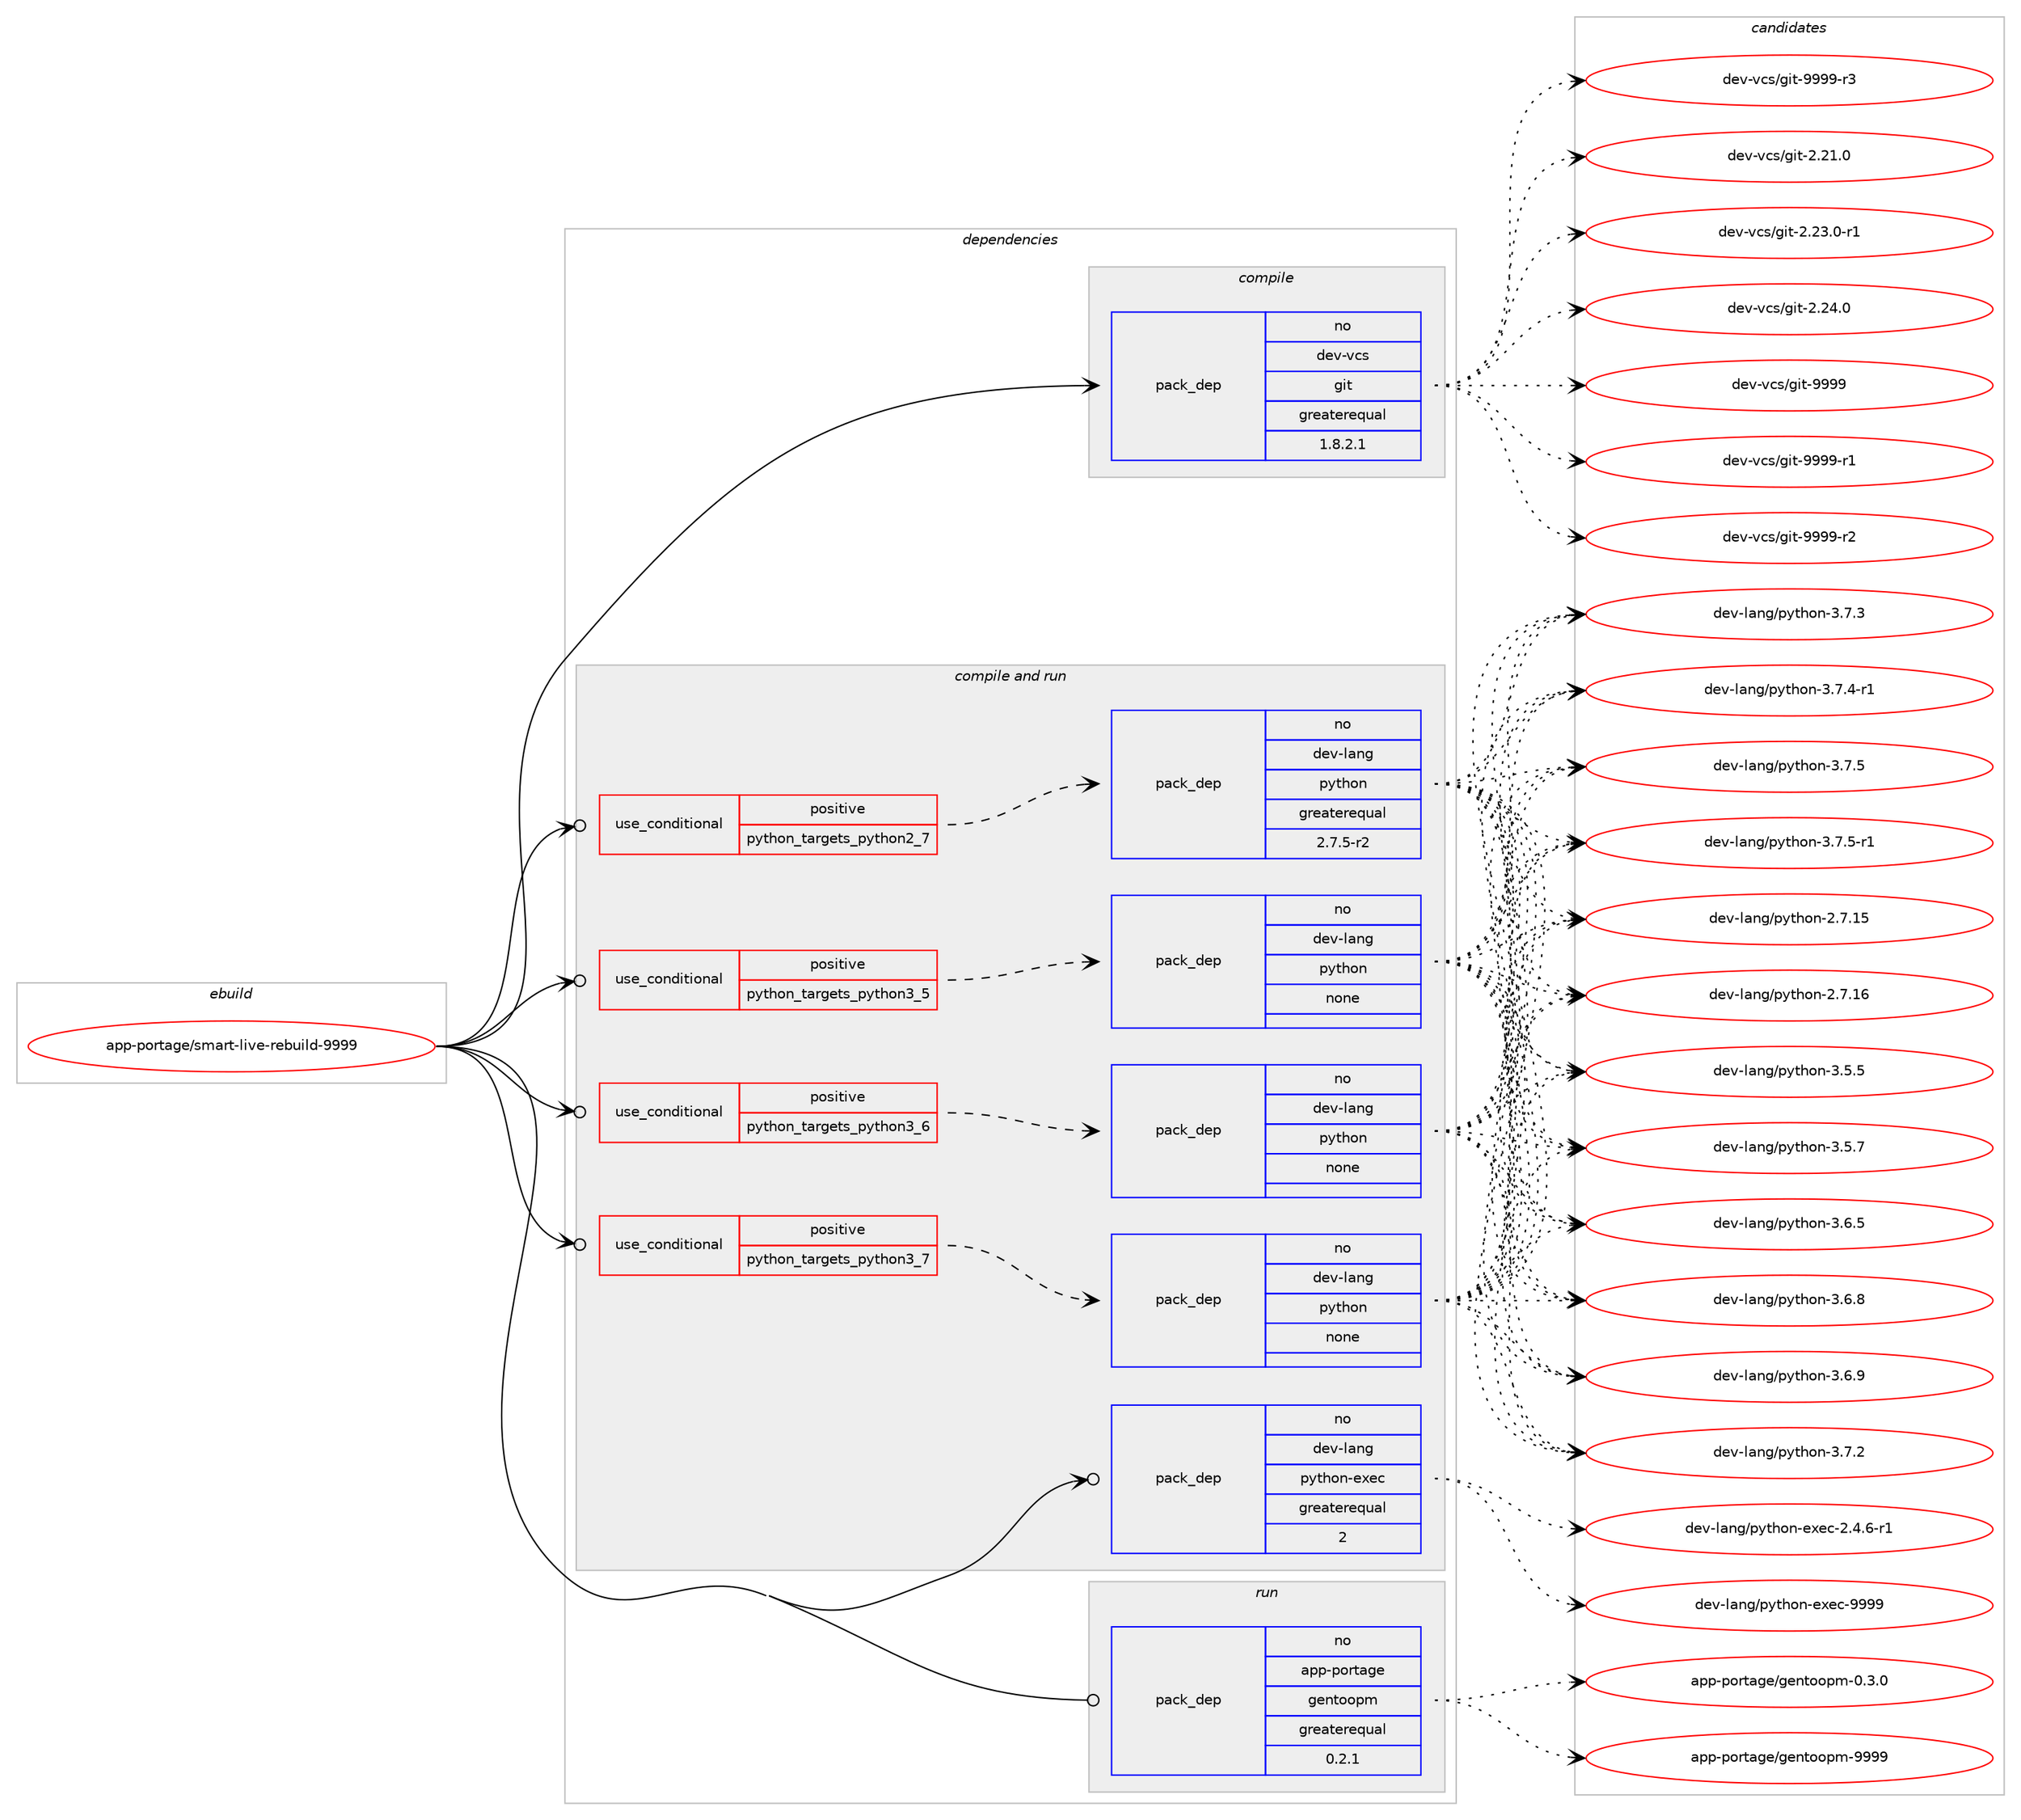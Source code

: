 digraph prolog {

# *************
# Graph options
# *************

newrank=true;
concentrate=true;
compound=true;
graph [rankdir=LR,fontname=Helvetica,fontsize=10,ranksep=1.5];#, ranksep=2.5, nodesep=0.2];
edge  [arrowhead=vee];
node  [fontname=Helvetica,fontsize=10];

# **********
# The ebuild
# **********

subgraph cluster_leftcol {
color=gray;
rank=same;
label=<<i>ebuild</i>>;
id [label="app-portage/smart-live-rebuild-9999", color=red, width=4, href="../app-portage/smart-live-rebuild-9999.svg"];
}

# ****************
# The dependencies
# ****************

subgraph cluster_midcol {
color=gray;
label=<<i>dependencies</i>>;
subgraph cluster_compile {
fillcolor="#eeeeee";
style=filled;
label=<<i>compile</i>>;
subgraph pack376645 {
dependency506758 [label=<<TABLE BORDER="0" CELLBORDER="1" CELLSPACING="0" CELLPADDING="4" WIDTH="220"><TR><TD ROWSPAN="6" CELLPADDING="30">pack_dep</TD></TR><TR><TD WIDTH="110">no</TD></TR><TR><TD>dev-vcs</TD></TR><TR><TD>git</TD></TR><TR><TD>greaterequal</TD></TR><TR><TD>1.8.2.1</TD></TR></TABLE>>, shape=none, color=blue];
}
id:e -> dependency506758:w [weight=20,style="solid",arrowhead="vee"];
}
subgraph cluster_compileandrun {
fillcolor="#eeeeee";
style=filled;
label=<<i>compile and run</i>>;
subgraph cond120958 {
dependency506759 [label=<<TABLE BORDER="0" CELLBORDER="1" CELLSPACING="0" CELLPADDING="4"><TR><TD ROWSPAN="3" CELLPADDING="10">use_conditional</TD></TR><TR><TD>positive</TD></TR><TR><TD>python_targets_python2_7</TD></TR></TABLE>>, shape=none, color=red];
subgraph pack376646 {
dependency506760 [label=<<TABLE BORDER="0" CELLBORDER="1" CELLSPACING="0" CELLPADDING="4" WIDTH="220"><TR><TD ROWSPAN="6" CELLPADDING="30">pack_dep</TD></TR><TR><TD WIDTH="110">no</TD></TR><TR><TD>dev-lang</TD></TR><TR><TD>python</TD></TR><TR><TD>greaterequal</TD></TR><TR><TD>2.7.5-r2</TD></TR></TABLE>>, shape=none, color=blue];
}
dependency506759:e -> dependency506760:w [weight=20,style="dashed",arrowhead="vee"];
}
id:e -> dependency506759:w [weight=20,style="solid",arrowhead="odotvee"];
subgraph cond120959 {
dependency506761 [label=<<TABLE BORDER="0" CELLBORDER="1" CELLSPACING="0" CELLPADDING="4"><TR><TD ROWSPAN="3" CELLPADDING="10">use_conditional</TD></TR><TR><TD>positive</TD></TR><TR><TD>python_targets_python3_5</TD></TR></TABLE>>, shape=none, color=red];
subgraph pack376647 {
dependency506762 [label=<<TABLE BORDER="0" CELLBORDER="1" CELLSPACING="0" CELLPADDING="4" WIDTH="220"><TR><TD ROWSPAN="6" CELLPADDING="30">pack_dep</TD></TR><TR><TD WIDTH="110">no</TD></TR><TR><TD>dev-lang</TD></TR><TR><TD>python</TD></TR><TR><TD>none</TD></TR><TR><TD></TD></TR></TABLE>>, shape=none, color=blue];
}
dependency506761:e -> dependency506762:w [weight=20,style="dashed",arrowhead="vee"];
}
id:e -> dependency506761:w [weight=20,style="solid",arrowhead="odotvee"];
subgraph cond120960 {
dependency506763 [label=<<TABLE BORDER="0" CELLBORDER="1" CELLSPACING="0" CELLPADDING="4"><TR><TD ROWSPAN="3" CELLPADDING="10">use_conditional</TD></TR><TR><TD>positive</TD></TR><TR><TD>python_targets_python3_6</TD></TR></TABLE>>, shape=none, color=red];
subgraph pack376648 {
dependency506764 [label=<<TABLE BORDER="0" CELLBORDER="1" CELLSPACING="0" CELLPADDING="4" WIDTH="220"><TR><TD ROWSPAN="6" CELLPADDING="30">pack_dep</TD></TR><TR><TD WIDTH="110">no</TD></TR><TR><TD>dev-lang</TD></TR><TR><TD>python</TD></TR><TR><TD>none</TD></TR><TR><TD></TD></TR></TABLE>>, shape=none, color=blue];
}
dependency506763:e -> dependency506764:w [weight=20,style="dashed",arrowhead="vee"];
}
id:e -> dependency506763:w [weight=20,style="solid",arrowhead="odotvee"];
subgraph cond120961 {
dependency506765 [label=<<TABLE BORDER="0" CELLBORDER="1" CELLSPACING="0" CELLPADDING="4"><TR><TD ROWSPAN="3" CELLPADDING="10">use_conditional</TD></TR><TR><TD>positive</TD></TR><TR><TD>python_targets_python3_7</TD></TR></TABLE>>, shape=none, color=red];
subgraph pack376649 {
dependency506766 [label=<<TABLE BORDER="0" CELLBORDER="1" CELLSPACING="0" CELLPADDING="4" WIDTH="220"><TR><TD ROWSPAN="6" CELLPADDING="30">pack_dep</TD></TR><TR><TD WIDTH="110">no</TD></TR><TR><TD>dev-lang</TD></TR><TR><TD>python</TD></TR><TR><TD>none</TD></TR><TR><TD></TD></TR></TABLE>>, shape=none, color=blue];
}
dependency506765:e -> dependency506766:w [weight=20,style="dashed",arrowhead="vee"];
}
id:e -> dependency506765:w [weight=20,style="solid",arrowhead="odotvee"];
subgraph pack376650 {
dependency506767 [label=<<TABLE BORDER="0" CELLBORDER="1" CELLSPACING="0" CELLPADDING="4" WIDTH="220"><TR><TD ROWSPAN="6" CELLPADDING="30">pack_dep</TD></TR><TR><TD WIDTH="110">no</TD></TR><TR><TD>dev-lang</TD></TR><TR><TD>python-exec</TD></TR><TR><TD>greaterequal</TD></TR><TR><TD>2</TD></TR></TABLE>>, shape=none, color=blue];
}
id:e -> dependency506767:w [weight=20,style="solid",arrowhead="odotvee"];
}
subgraph cluster_run {
fillcolor="#eeeeee";
style=filled;
label=<<i>run</i>>;
subgraph pack376651 {
dependency506768 [label=<<TABLE BORDER="0" CELLBORDER="1" CELLSPACING="0" CELLPADDING="4" WIDTH="220"><TR><TD ROWSPAN="6" CELLPADDING="30">pack_dep</TD></TR><TR><TD WIDTH="110">no</TD></TR><TR><TD>app-portage</TD></TR><TR><TD>gentoopm</TD></TR><TR><TD>greaterequal</TD></TR><TR><TD>0.2.1</TD></TR></TABLE>>, shape=none, color=blue];
}
id:e -> dependency506768:w [weight=20,style="solid",arrowhead="odot"];
}
}

# **************
# The candidates
# **************

subgraph cluster_choices {
rank=same;
color=gray;
label=<<i>candidates</i>>;

subgraph choice376645 {
color=black;
nodesep=1;
choice10010111845118991154710310511645504650494648 [label="dev-vcs/git-2.21.0", color=red, width=4,href="../dev-vcs/git-2.21.0.svg"];
choice100101118451189911547103105116455046505146484511449 [label="dev-vcs/git-2.23.0-r1", color=red, width=4,href="../dev-vcs/git-2.23.0-r1.svg"];
choice10010111845118991154710310511645504650524648 [label="dev-vcs/git-2.24.0", color=red, width=4,href="../dev-vcs/git-2.24.0.svg"];
choice1001011184511899115471031051164557575757 [label="dev-vcs/git-9999", color=red, width=4,href="../dev-vcs/git-9999.svg"];
choice10010111845118991154710310511645575757574511449 [label="dev-vcs/git-9999-r1", color=red, width=4,href="../dev-vcs/git-9999-r1.svg"];
choice10010111845118991154710310511645575757574511450 [label="dev-vcs/git-9999-r2", color=red, width=4,href="../dev-vcs/git-9999-r2.svg"];
choice10010111845118991154710310511645575757574511451 [label="dev-vcs/git-9999-r3", color=red, width=4,href="../dev-vcs/git-9999-r3.svg"];
dependency506758:e -> choice10010111845118991154710310511645504650494648:w [style=dotted,weight="100"];
dependency506758:e -> choice100101118451189911547103105116455046505146484511449:w [style=dotted,weight="100"];
dependency506758:e -> choice10010111845118991154710310511645504650524648:w [style=dotted,weight="100"];
dependency506758:e -> choice1001011184511899115471031051164557575757:w [style=dotted,weight="100"];
dependency506758:e -> choice10010111845118991154710310511645575757574511449:w [style=dotted,weight="100"];
dependency506758:e -> choice10010111845118991154710310511645575757574511450:w [style=dotted,weight="100"];
dependency506758:e -> choice10010111845118991154710310511645575757574511451:w [style=dotted,weight="100"];
}
subgraph choice376646 {
color=black;
nodesep=1;
choice10010111845108971101034711212111610411111045504655464953 [label="dev-lang/python-2.7.15", color=red, width=4,href="../dev-lang/python-2.7.15.svg"];
choice10010111845108971101034711212111610411111045504655464954 [label="dev-lang/python-2.7.16", color=red, width=4,href="../dev-lang/python-2.7.16.svg"];
choice100101118451089711010347112121116104111110455146534653 [label="dev-lang/python-3.5.5", color=red, width=4,href="../dev-lang/python-3.5.5.svg"];
choice100101118451089711010347112121116104111110455146534655 [label="dev-lang/python-3.5.7", color=red, width=4,href="../dev-lang/python-3.5.7.svg"];
choice100101118451089711010347112121116104111110455146544653 [label="dev-lang/python-3.6.5", color=red, width=4,href="../dev-lang/python-3.6.5.svg"];
choice100101118451089711010347112121116104111110455146544656 [label="dev-lang/python-3.6.8", color=red, width=4,href="../dev-lang/python-3.6.8.svg"];
choice100101118451089711010347112121116104111110455146544657 [label="dev-lang/python-3.6.9", color=red, width=4,href="../dev-lang/python-3.6.9.svg"];
choice100101118451089711010347112121116104111110455146554650 [label="dev-lang/python-3.7.2", color=red, width=4,href="../dev-lang/python-3.7.2.svg"];
choice100101118451089711010347112121116104111110455146554651 [label="dev-lang/python-3.7.3", color=red, width=4,href="../dev-lang/python-3.7.3.svg"];
choice1001011184510897110103471121211161041111104551465546524511449 [label="dev-lang/python-3.7.4-r1", color=red, width=4,href="../dev-lang/python-3.7.4-r1.svg"];
choice100101118451089711010347112121116104111110455146554653 [label="dev-lang/python-3.7.5", color=red, width=4,href="../dev-lang/python-3.7.5.svg"];
choice1001011184510897110103471121211161041111104551465546534511449 [label="dev-lang/python-3.7.5-r1", color=red, width=4,href="../dev-lang/python-3.7.5-r1.svg"];
dependency506760:e -> choice10010111845108971101034711212111610411111045504655464953:w [style=dotted,weight="100"];
dependency506760:e -> choice10010111845108971101034711212111610411111045504655464954:w [style=dotted,weight="100"];
dependency506760:e -> choice100101118451089711010347112121116104111110455146534653:w [style=dotted,weight="100"];
dependency506760:e -> choice100101118451089711010347112121116104111110455146534655:w [style=dotted,weight="100"];
dependency506760:e -> choice100101118451089711010347112121116104111110455146544653:w [style=dotted,weight="100"];
dependency506760:e -> choice100101118451089711010347112121116104111110455146544656:w [style=dotted,weight="100"];
dependency506760:e -> choice100101118451089711010347112121116104111110455146544657:w [style=dotted,weight="100"];
dependency506760:e -> choice100101118451089711010347112121116104111110455146554650:w [style=dotted,weight="100"];
dependency506760:e -> choice100101118451089711010347112121116104111110455146554651:w [style=dotted,weight="100"];
dependency506760:e -> choice1001011184510897110103471121211161041111104551465546524511449:w [style=dotted,weight="100"];
dependency506760:e -> choice100101118451089711010347112121116104111110455146554653:w [style=dotted,weight="100"];
dependency506760:e -> choice1001011184510897110103471121211161041111104551465546534511449:w [style=dotted,weight="100"];
}
subgraph choice376647 {
color=black;
nodesep=1;
choice10010111845108971101034711212111610411111045504655464953 [label="dev-lang/python-2.7.15", color=red, width=4,href="../dev-lang/python-2.7.15.svg"];
choice10010111845108971101034711212111610411111045504655464954 [label="dev-lang/python-2.7.16", color=red, width=4,href="../dev-lang/python-2.7.16.svg"];
choice100101118451089711010347112121116104111110455146534653 [label="dev-lang/python-3.5.5", color=red, width=4,href="../dev-lang/python-3.5.5.svg"];
choice100101118451089711010347112121116104111110455146534655 [label="dev-lang/python-3.5.7", color=red, width=4,href="../dev-lang/python-3.5.7.svg"];
choice100101118451089711010347112121116104111110455146544653 [label="dev-lang/python-3.6.5", color=red, width=4,href="../dev-lang/python-3.6.5.svg"];
choice100101118451089711010347112121116104111110455146544656 [label="dev-lang/python-3.6.8", color=red, width=4,href="../dev-lang/python-3.6.8.svg"];
choice100101118451089711010347112121116104111110455146544657 [label="dev-lang/python-3.6.9", color=red, width=4,href="../dev-lang/python-3.6.9.svg"];
choice100101118451089711010347112121116104111110455146554650 [label="dev-lang/python-3.7.2", color=red, width=4,href="../dev-lang/python-3.7.2.svg"];
choice100101118451089711010347112121116104111110455146554651 [label="dev-lang/python-3.7.3", color=red, width=4,href="../dev-lang/python-3.7.3.svg"];
choice1001011184510897110103471121211161041111104551465546524511449 [label="dev-lang/python-3.7.4-r1", color=red, width=4,href="../dev-lang/python-3.7.4-r1.svg"];
choice100101118451089711010347112121116104111110455146554653 [label="dev-lang/python-3.7.5", color=red, width=4,href="../dev-lang/python-3.7.5.svg"];
choice1001011184510897110103471121211161041111104551465546534511449 [label="dev-lang/python-3.7.5-r1", color=red, width=4,href="../dev-lang/python-3.7.5-r1.svg"];
dependency506762:e -> choice10010111845108971101034711212111610411111045504655464953:w [style=dotted,weight="100"];
dependency506762:e -> choice10010111845108971101034711212111610411111045504655464954:w [style=dotted,weight="100"];
dependency506762:e -> choice100101118451089711010347112121116104111110455146534653:w [style=dotted,weight="100"];
dependency506762:e -> choice100101118451089711010347112121116104111110455146534655:w [style=dotted,weight="100"];
dependency506762:e -> choice100101118451089711010347112121116104111110455146544653:w [style=dotted,weight="100"];
dependency506762:e -> choice100101118451089711010347112121116104111110455146544656:w [style=dotted,weight="100"];
dependency506762:e -> choice100101118451089711010347112121116104111110455146544657:w [style=dotted,weight="100"];
dependency506762:e -> choice100101118451089711010347112121116104111110455146554650:w [style=dotted,weight="100"];
dependency506762:e -> choice100101118451089711010347112121116104111110455146554651:w [style=dotted,weight="100"];
dependency506762:e -> choice1001011184510897110103471121211161041111104551465546524511449:w [style=dotted,weight="100"];
dependency506762:e -> choice100101118451089711010347112121116104111110455146554653:w [style=dotted,weight="100"];
dependency506762:e -> choice1001011184510897110103471121211161041111104551465546534511449:w [style=dotted,weight="100"];
}
subgraph choice376648 {
color=black;
nodesep=1;
choice10010111845108971101034711212111610411111045504655464953 [label="dev-lang/python-2.7.15", color=red, width=4,href="../dev-lang/python-2.7.15.svg"];
choice10010111845108971101034711212111610411111045504655464954 [label="dev-lang/python-2.7.16", color=red, width=4,href="../dev-lang/python-2.7.16.svg"];
choice100101118451089711010347112121116104111110455146534653 [label="dev-lang/python-3.5.5", color=red, width=4,href="../dev-lang/python-3.5.5.svg"];
choice100101118451089711010347112121116104111110455146534655 [label="dev-lang/python-3.5.7", color=red, width=4,href="../dev-lang/python-3.5.7.svg"];
choice100101118451089711010347112121116104111110455146544653 [label="dev-lang/python-3.6.5", color=red, width=4,href="../dev-lang/python-3.6.5.svg"];
choice100101118451089711010347112121116104111110455146544656 [label="dev-lang/python-3.6.8", color=red, width=4,href="../dev-lang/python-3.6.8.svg"];
choice100101118451089711010347112121116104111110455146544657 [label="dev-lang/python-3.6.9", color=red, width=4,href="../dev-lang/python-3.6.9.svg"];
choice100101118451089711010347112121116104111110455146554650 [label="dev-lang/python-3.7.2", color=red, width=4,href="../dev-lang/python-3.7.2.svg"];
choice100101118451089711010347112121116104111110455146554651 [label="dev-lang/python-3.7.3", color=red, width=4,href="../dev-lang/python-3.7.3.svg"];
choice1001011184510897110103471121211161041111104551465546524511449 [label="dev-lang/python-3.7.4-r1", color=red, width=4,href="../dev-lang/python-3.7.4-r1.svg"];
choice100101118451089711010347112121116104111110455146554653 [label="dev-lang/python-3.7.5", color=red, width=4,href="../dev-lang/python-3.7.5.svg"];
choice1001011184510897110103471121211161041111104551465546534511449 [label="dev-lang/python-3.7.5-r1", color=red, width=4,href="../dev-lang/python-3.7.5-r1.svg"];
dependency506764:e -> choice10010111845108971101034711212111610411111045504655464953:w [style=dotted,weight="100"];
dependency506764:e -> choice10010111845108971101034711212111610411111045504655464954:w [style=dotted,weight="100"];
dependency506764:e -> choice100101118451089711010347112121116104111110455146534653:w [style=dotted,weight="100"];
dependency506764:e -> choice100101118451089711010347112121116104111110455146534655:w [style=dotted,weight="100"];
dependency506764:e -> choice100101118451089711010347112121116104111110455146544653:w [style=dotted,weight="100"];
dependency506764:e -> choice100101118451089711010347112121116104111110455146544656:w [style=dotted,weight="100"];
dependency506764:e -> choice100101118451089711010347112121116104111110455146544657:w [style=dotted,weight="100"];
dependency506764:e -> choice100101118451089711010347112121116104111110455146554650:w [style=dotted,weight="100"];
dependency506764:e -> choice100101118451089711010347112121116104111110455146554651:w [style=dotted,weight="100"];
dependency506764:e -> choice1001011184510897110103471121211161041111104551465546524511449:w [style=dotted,weight="100"];
dependency506764:e -> choice100101118451089711010347112121116104111110455146554653:w [style=dotted,weight="100"];
dependency506764:e -> choice1001011184510897110103471121211161041111104551465546534511449:w [style=dotted,weight="100"];
}
subgraph choice376649 {
color=black;
nodesep=1;
choice10010111845108971101034711212111610411111045504655464953 [label="dev-lang/python-2.7.15", color=red, width=4,href="../dev-lang/python-2.7.15.svg"];
choice10010111845108971101034711212111610411111045504655464954 [label="dev-lang/python-2.7.16", color=red, width=4,href="../dev-lang/python-2.7.16.svg"];
choice100101118451089711010347112121116104111110455146534653 [label="dev-lang/python-3.5.5", color=red, width=4,href="../dev-lang/python-3.5.5.svg"];
choice100101118451089711010347112121116104111110455146534655 [label="dev-lang/python-3.5.7", color=red, width=4,href="../dev-lang/python-3.5.7.svg"];
choice100101118451089711010347112121116104111110455146544653 [label="dev-lang/python-3.6.5", color=red, width=4,href="../dev-lang/python-3.6.5.svg"];
choice100101118451089711010347112121116104111110455146544656 [label="dev-lang/python-3.6.8", color=red, width=4,href="../dev-lang/python-3.6.8.svg"];
choice100101118451089711010347112121116104111110455146544657 [label="dev-lang/python-3.6.9", color=red, width=4,href="../dev-lang/python-3.6.9.svg"];
choice100101118451089711010347112121116104111110455146554650 [label="dev-lang/python-3.7.2", color=red, width=4,href="../dev-lang/python-3.7.2.svg"];
choice100101118451089711010347112121116104111110455146554651 [label="dev-lang/python-3.7.3", color=red, width=4,href="../dev-lang/python-3.7.3.svg"];
choice1001011184510897110103471121211161041111104551465546524511449 [label="dev-lang/python-3.7.4-r1", color=red, width=4,href="../dev-lang/python-3.7.4-r1.svg"];
choice100101118451089711010347112121116104111110455146554653 [label="dev-lang/python-3.7.5", color=red, width=4,href="../dev-lang/python-3.7.5.svg"];
choice1001011184510897110103471121211161041111104551465546534511449 [label="dev-lang/python-3.7.5-r1", color=red, width=4,href="../dev-lang/python-3.7.5-r1.svg"];
dependency506766:e -> choice10010111845108971101034711212111610411111045504655464953:w [style=dotted,weight="100"];
dependency506766:e -> choice10010111845108971101034711212111610411111045504655464954:w [style=dotted,weight="100"];
dependency506766:e -> choice100101118451089711010347112121116104111110455146534653:w [style=dotted,weight="100"];
dependency506766:e -> choice100101118451089711010347112121116104111110455146534655:w [style=dotted,weight="100"];
dependency506766:e -> choice100101118451089711010347112121116104111110455146544653:w [style=dotted,weight="100"];
dependency506766:e -> choice100101118451089711010347112121116104111110455146544656:w [style=dotted,weight="100"];
dependency506766:e -> choice100101118451089711010347112121116104111110455146544657:w [style=dotted,weight="100"];
dependency506766:e -> choice100101118451089711010347112121116104111110455146554650:w [style=dotted,weight="100"];
dependency506766:e -> choice100101118451089711010347112121116104111110455146554651:w [style=dotted,weight="100"];
dependency506766:e -> choice1001011184510897110103471121211161041111104551465546524511449:w [style=dotted,weight="100"];
dependency506766:e -> choice100101118451089711010347112121116104111110455146554653:w [style=dotted,weight="100"];
dependency506766:e -> choice1001011184510897110103471121211161041111104551465546534511449:w [style=dotted,weight="100"];
}
subgraph choice376650 {
color=black;
nodesep=1;
choice10010111845108971101034711212111610411111045101120101994550465246544511449 [label="dev-lang/python-exec-2.4.6-r1", color=red, width=4,href="../dev-lang/python-exec-2.4.6-r1.svg"];
choice10010111845108971101034711212111610411111045101120101994557575757 [label="dev-lang/python-exec-9999", color=red, width=4,href="../dev-lang/python-exec-9999.svg"];
dependency506767:e -> choice10010111845108971101034711212111610411111045101120101994550465246544511449:w [style=dotted,weight="100"];
dependency506767:e -> choice10010111845108971101034711212111610411111045101120101994557575757:w [style=dotted,weight="100"];
}
subgraph choice376651 {
color=black;
nodesep=1;
choice97112112451121111141169710310147103101110116111111112109454846514648 [label="app-portage/gentoopm-0.3.0", color=red, width=4,href="../app-portage/gentoopm-0.3.0.svg"];
choice971121124511211111411697103101471031011101161111111121094557575757 [label="app-portage/gentoopm-9999", color=red, width=4,href="../app-portage/gentoopm-9999.svg"];
dependency506768:e -> choice97112112451121111141169710310147103101110116111111112109454846514648:w [style=dotted,weight="100"];
dependency506768:e -> choice971121124511211111411697103101471031011101161111111121094557575757:w [style=dotted,weight="100"];
}
}

}
